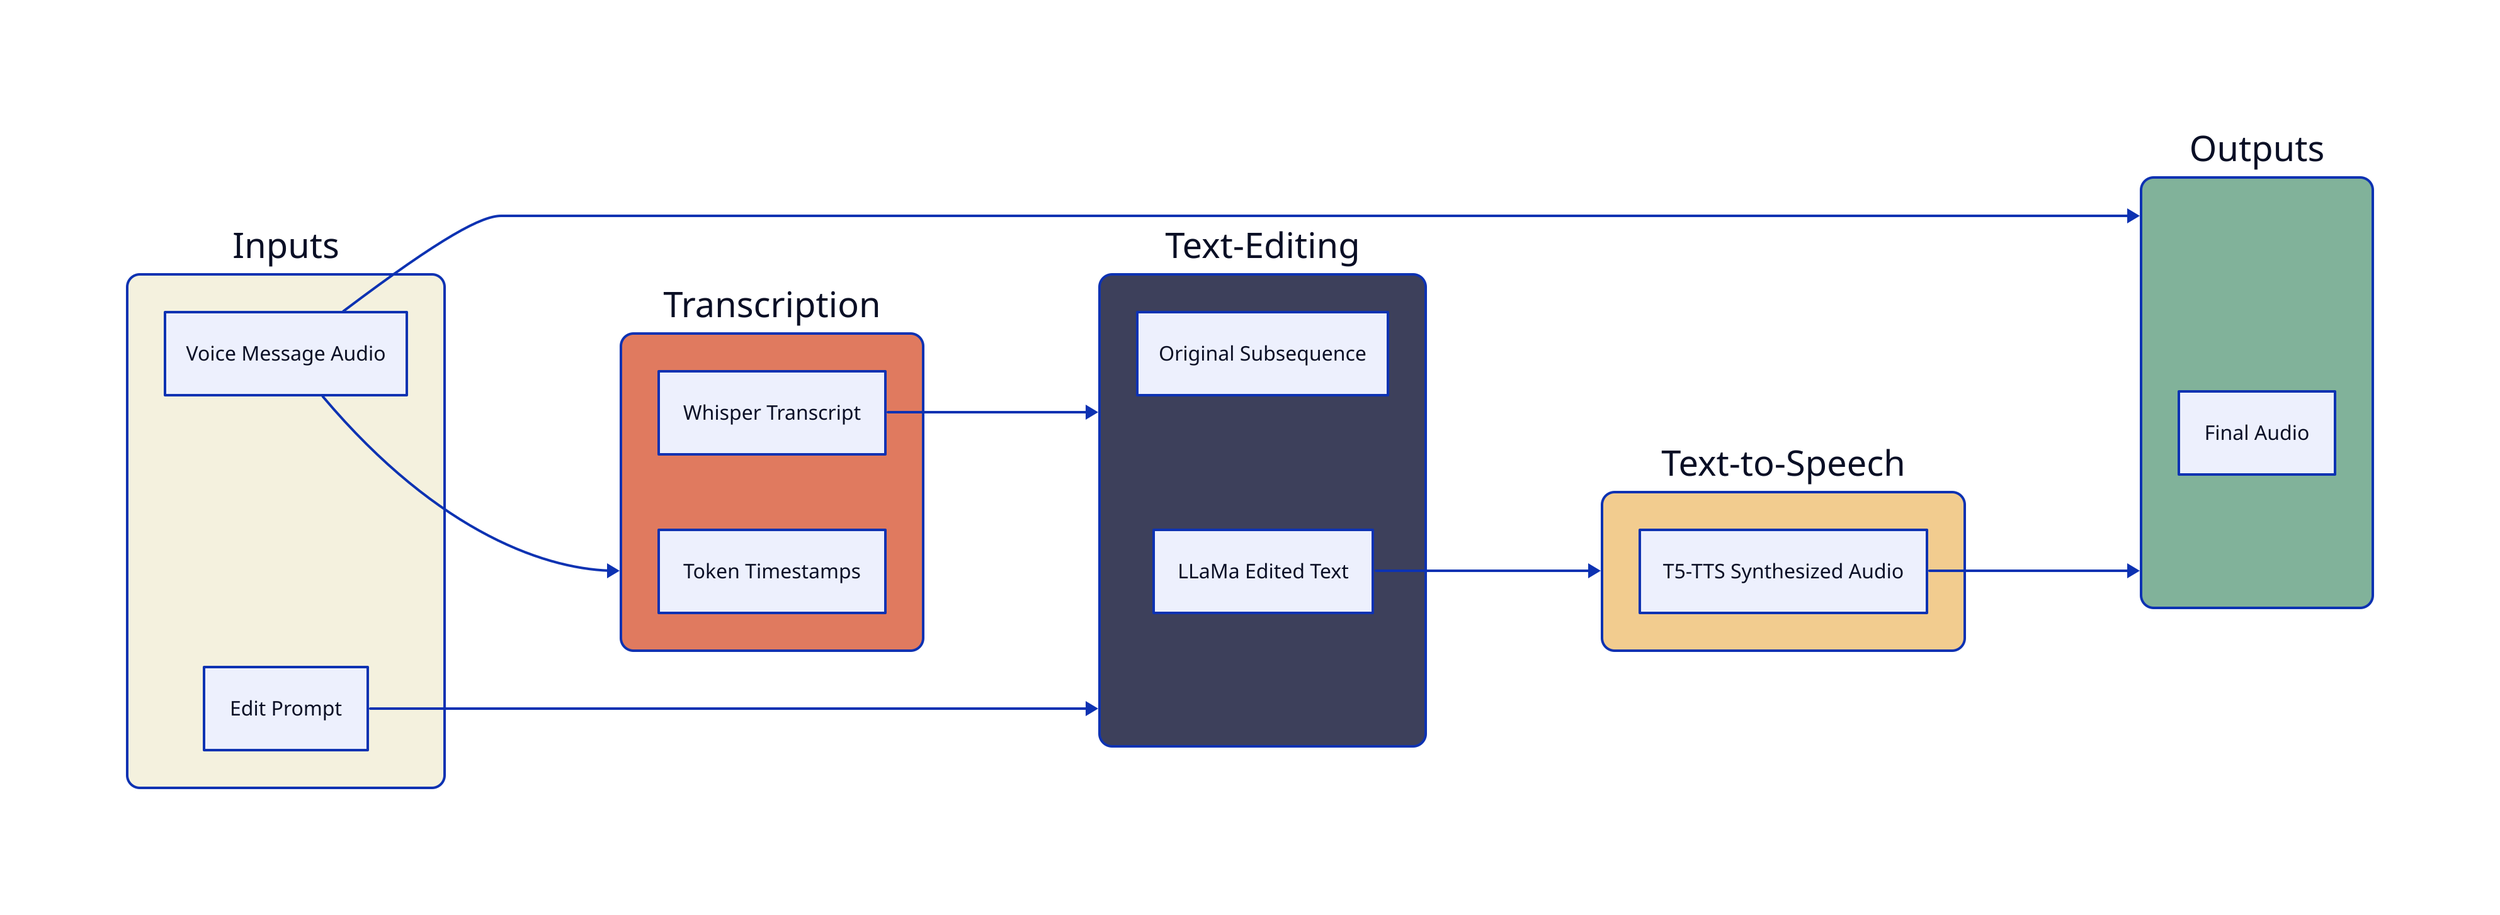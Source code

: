 direction: right

classes: {
  block: {
    style: {
      border-radius: 10
    }
  }
}

Inputs: {
  class: block
  style: {
    fill: "#f4f1de"
  }
  VoiceMessageAudio: "Voice Message Audio"
  EditPrompt: "Edit Prompt"
}

Transcription: {
  class: block
  style: {
    fill: "#e07a5f"
  }
  OriginalText: "Whisper Transcript"
  Timestamps: "Token Timestamps"
}

Text-Editing: {
  class: block
  style: {
    fill: "#3d405b"
  }
  OriginalSubsequence: "Original Subsequence"
  EditText: "LLaMa Edited Text"
}

Text-to-Speech: {
  class: block
  style: {
    fill: "#f2cc8f"
  }
  EditAudio: "T5-TTS Synthesized Audio"
}

Outputs: {
  class: block
  style: {
    fill: "#81b29a"
  }
  ModifiedAudio: Final Audio
}

Inputs.VoiceMessageAudio -> Transcription
Transcription.OriginalText -> Text-Editing
Inputs.EditPrompt -> Text-Editing
Text-Editing.EditText -> Text-to-Speech
Inputs.VoiceMessageAudio -> Outputs
Text-to-Speech.EditAudio -> Outputs

